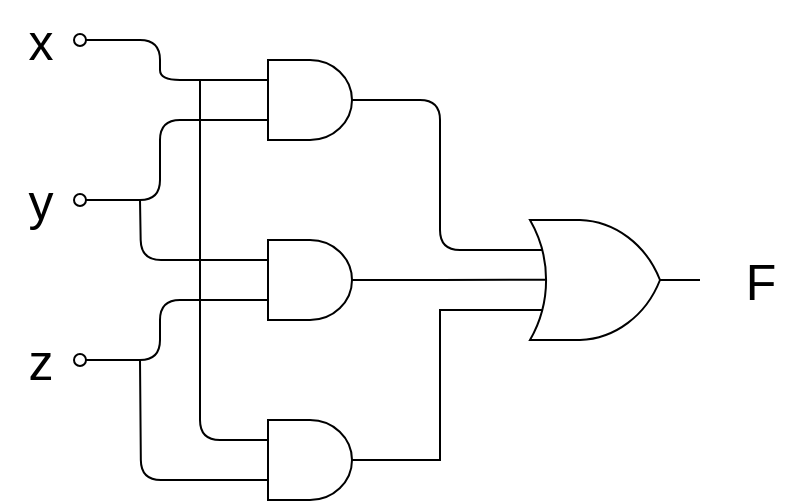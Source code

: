 <mxfile version="22.1.18" type="device">
  <diagram name="Page-1" id="mMyNr0NCJUbefCslI5z5">
    <mxGraphModel dx="500" dy="296" grid="1" gridSize="10" guides="1" tooltips="1" connect="1" arrows="1" fold="1" page="1" pageScale="1" pageWidth="827" pageHeight="1169" math="0" shadow="0">
      <root>
        <mxCell id="0" />
        <mxCell id="1" parent="0" />
        <mxCell id="R-2TuFLWC6VMuoLLotZT-1" value="&lt;font style=&quot;font-size: 25px;&quot;&gt;x&lt;/font&gt;" style="text;html=1;align=center;verticalAlign=middle;resizable=0;points=[];autosize=1;strokeColor=none;fillColor=none;" vertex="1" parent="1">
          <mxGeometry x="320" y="120" width="40" height="40" as="geometry" />
        </mxCell>
        <mxCell id="R-2TuFLWC6VMuoLLotZT-2" value="&lt;font style=&quot;font-size: 25px;&quot;&gt;y&lt;/font&gt;" style="text;html=1;align=center;verticalAlign=middle;resizable=0;points=[];autosize=1;strokeColor=none;fillColor=none;" vertex="1" parent="1">
          <mxGeometry x="320" y="200" width="40" height="40" as="geometry" />
        </mxCell>
        <mxCell id="R-2TuFLWC6VMuoLLotZT-3" value="&lt;font style=&quot;font-size: 25px;&quot;&gt;z&lt;/font&gt;" style="text;html=1;align=center;verticalAlign=middle;resizable=0;points=[];autosize=1;strokeColor=none;fillColor=none;" vertex="1" parent="1">
          <mxGeometry x="320" y="280" width="40" height="40" as="geometry" />
        </mxCell>
        <mxCell id="R-2TuFLWC6VMuoLLotZT-4" value="" style="verticalLabelPosition=bottom;shadow=0;dashed=0;align=center;html=1;verticalAlign=top;shape=mxgraph.electrical.logic_gates.logic_gate;operation=and;" vertex="1" parent="1">
          <mxGeometry x="440" y="150" width="70" height="40" as="geometry" />
        </mxCell>
        <mxCell id="R-2TuFLWC6VMuoLLotZT-11" style="edgeStyle=orthogonalEdgeStyle;rounded=1;orthogonalLoop=1;jettySize=auto;html=1;exitX=0;exitY=0.25;exitDx=0;exitDy=0;exitPerimeter=0;curved=0;endArrow=none;endFill=0;" edge="1" parent="1" source="R-2TuFLWC6VMuoLLotZT-5">
          <mxGeometry relative="1" as="geometry">
            <mxPoint x="390" y="220" as="targetPoint" />
          </mxGeometry>
        </mxCell>
        <mxCell id="R-2TuFLWC6VMuoLLotZT-12" style="edgeStyle=orthogonalEdgeStyle;rounded=1;orthogonalLoop=1;jettySize=auto;html=1;exitX=0;exitY=0.75;exitDx=0;exitDy=0;exitPerimeter=0;endArrow=oval;endFill=0;curved=0;" edge="1" parent="1" source="R-2TuFLWC6VMuoLLotZT-5" target="R-2TuFLWC6VMuoLLotZT-3">
          <mxGeometry relative="1" as="geometry" />
        </mxCell>
        <mxCell id="R-2TuFLWC6VMuoLLotZT-5" value="" style="verticalLabelPosition=bottom;shadow=0;dashed=0;align=center;html=1;verticalAlign=top;shape=mxgraph.electrical.logic_gates.logic_gate;operation=and;" vertex="1" parent="1">
          <mxGeometry x="440" y="240" width="70" height="40" as="geometry" />
        </mxCell>
        <mxCell id="R-2TuFLWC6VMuoLLotZT-13" style="edgeStyle=orthogonalEdgeStyle;rounded=1;orthogonalLoop=1;jettySize=auto;html=1;exitX=0;exitY=0.25;exitDx=0;exitDy=0;exitPerimeter=0;curved=0;endArrow=none;endFill=0;" edge="1" parent="1" source="R-2TuFLWC6VMuoLLotZT-6">
          <mxGeometry relative="1" as="geometry">
            <mxPoint x="420" y="160" as="targetPoint" />
          </mxGeometry>
        </mxCell>
        <mxCell id="R-2TuFLWC6VMuoLLotZT-14" style="edgeStyle=orthogonalEdgeStyle;rounded=1;orthogonalLoop=1;jettySize=auto;html=1;exitX=0;exitY=0.75;exitDx=0;exitDy=0;exitPerimeter=0;curved=0;endArrow=none;endFill=0;" edge="1" parent="1" source="R-2TuFLWC6VMuoLLotZT-6">
          <mxGeometry relative="1" as="geometry">
            <mxPoint x="390" y="300" as="targetPoint" />
          </mxGeometry>
        </mxCell>
        <mxCell id="R-2TuFLWC6VMuoLLotZT-6" value="" style="verticalLabelPosition=bottom;shadow=0;dashed=0;align=center;html=1;verticalAlign=top;shape=mxgraph.electrical.logic_gates.logic_gate;operation=and;" vertex="1" parent="1">
          <mxGeometry x="440" y="330" width="70" height="40" as="geometry" />
        </mxCell>
        <mxCell id="R-2TuFLWC6VMuoLLotZT-7" style="edgeStyle=orthogonalEdgeStyle;rounded=1;orthogonalLoop=1;jettySize=auto;html=1;entryX=0;entryY=0.25;entryDx=0;entryDy=0;entryPerimeter=0;endArrow=none;endFill=0;curved=0;startArrow=oval;startFill=0;" edge="1" parent="1" source="R-2TuFLWC6VMuoLLotZT-1" target="R-2TuFLWC6VMuoLLotZT-4">
          <mxGeometry relative="1" as="geometry" />
        </mxCell>
        <mxCell id="R-2TuFLWC6VMuoLLotZT-8" style="edgeStyle=orthogonalEdgeStyle;rounded=1;orthogonalLoop=1;jettySize=auto;html=1;entryX=0;entryY=0.75;entryDx=0;entryDy=0;entryPerimeter=0;curved=0;endArrow=none;endFill=0;startArrow=oval;startFill=0;" edge="1" parent="1" source="R-2TuFLWC6VMuoLLotZT-2" target="R-2TuFLWC6VMuoLLotZT-4">
          <mxGeometry relative="1" as="geometry" />
        </mxCell>
        <mxCell id="R-2TuFLWC6VMuoLLotZT-15" value="" style="verticalLabelPosition=bottom;shadow=0;dashed=0;align=center;html=1;verticalAlign=top;shape=mxgraph.electrical.logic_gates.logic_gate;operation=or;" vertex="1" parent="1">
          <mxGeometry x="570" y="230" width="100" height="60" as="geometry" />
        </mxCell>
        <mxCell id="R-2TuFLWC6VMuoLLotZT-16" style="edgeStyle=orthogonalEdgeStyle;rounded=0;orthogonalLoop=1;jettySize=auto;html=1;exitX=1;exitY=0.5;exitDx=0;exitDy=0;exitPerimeter=0;entryX=0;entryY=0.75;entryDx=0;entryDy=0;entryPerimeter=0;endArrow=none;endFill=0;" edge="1" parent="1" source="R-2TuFLWC6VMuoLLotZT-6" target="R-2TuFLWC6VMuoLLotZT-15">
          <mxGeometry relative="1" as="geometry" />
        </mxCell>
        <mxCell id="R-2TuFLWC6VMuoLLotZT-17" style="edgeStyle=orthogonalEdgeStyle;rounded=0;orthogonalLoop=1;jettySize=auto;html=1;exitX=1;exitY=0.5;exitDx=0;exitDy=0;exitPerimeter=0;entryX=0.229;entryY=0.497;entryDx=0;entryDy=0;entryPerimeter=0;endArrow=none;endFill=0;" edge="1" parent="1" source="R-2TuFLWC6VMuoLLotZT-5" target="R-2TuFLWC6VMuoLLotZT-15">
          <mxGeometry relative="1" as="geometry" />
        </mxCell>
        <mxCell id="R-2TuFLWC6VMuoLLotZT-18" style="edgeStyle=orthogonalEdgeStyle;rounded=1;orthogonalLoop=1;jettySize=auto;html=1;exitX=1;exitY=0.5;exitDx=0;exitDy=0;exitPerimeter=0;entryX=0;entryY=0.25;entryDx=0;entryDy=0;entryPerimeter=0;curved=0;endArrow=none;endFill=0;" edge="1" parent="1" source="R-2TuFLWC6VMuoLLotZT-4" target="R-2TuFLWC6VMuoLLotZT-15">
          <mxGeometry relative="1" as="geometry" />
        </mxCell>
        <mxCell id="R-2TuFLWC6VMuoLLotZT-19" value="&lt;font style=&quot;font-size: 25px;&quot;&gt;F&lt;/font&gt;" style="text;html=1;align=center;verticalAlign=middle;resizable=0;points=[];autosize=1;strokeColor=none;fillColor=none;" vertex="1" parent="1">
          <mxGeometry x="680" y="240" width="40" height="40" as="geometry" />
        </mxCell>
      </root>
    </mxGraphModel>
  </diagram>
</mxfile>

